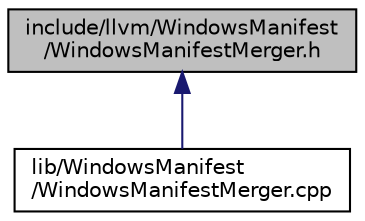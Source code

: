 digraph "include/llvm/WindowsManifest/WindowsManifestMerger.h"
{
 // LATEX_PDF_SIZE
  bgcolor="transparent";
  edge [fontname="Helvetica",fontsize="10",labelfontname="Helvetica",labelfontsize="10"];
  node [fontname="Helvetica",fontsize="10",shape=record];
  Node1 [label="include/llvm/WindowsManifest\l/WindowsManifestMerger.h",height=0.2,width=0.4,color="black", fillcolor="grey75", style="filled", fontcolor="black",tooltip=" "];
  Node1 -> Node2 [dir="back",color="midnightblue",fontsize="10",style="solid",fontname="Helvetica"];
  Node2 [label="lib/WindowsManifest\l/WindowsManifestMerger.cpp",height=0.2,width=0.4,color="black",URL="$WindowsManifestMerger_8cpp.html",tooltip=" "];
}

